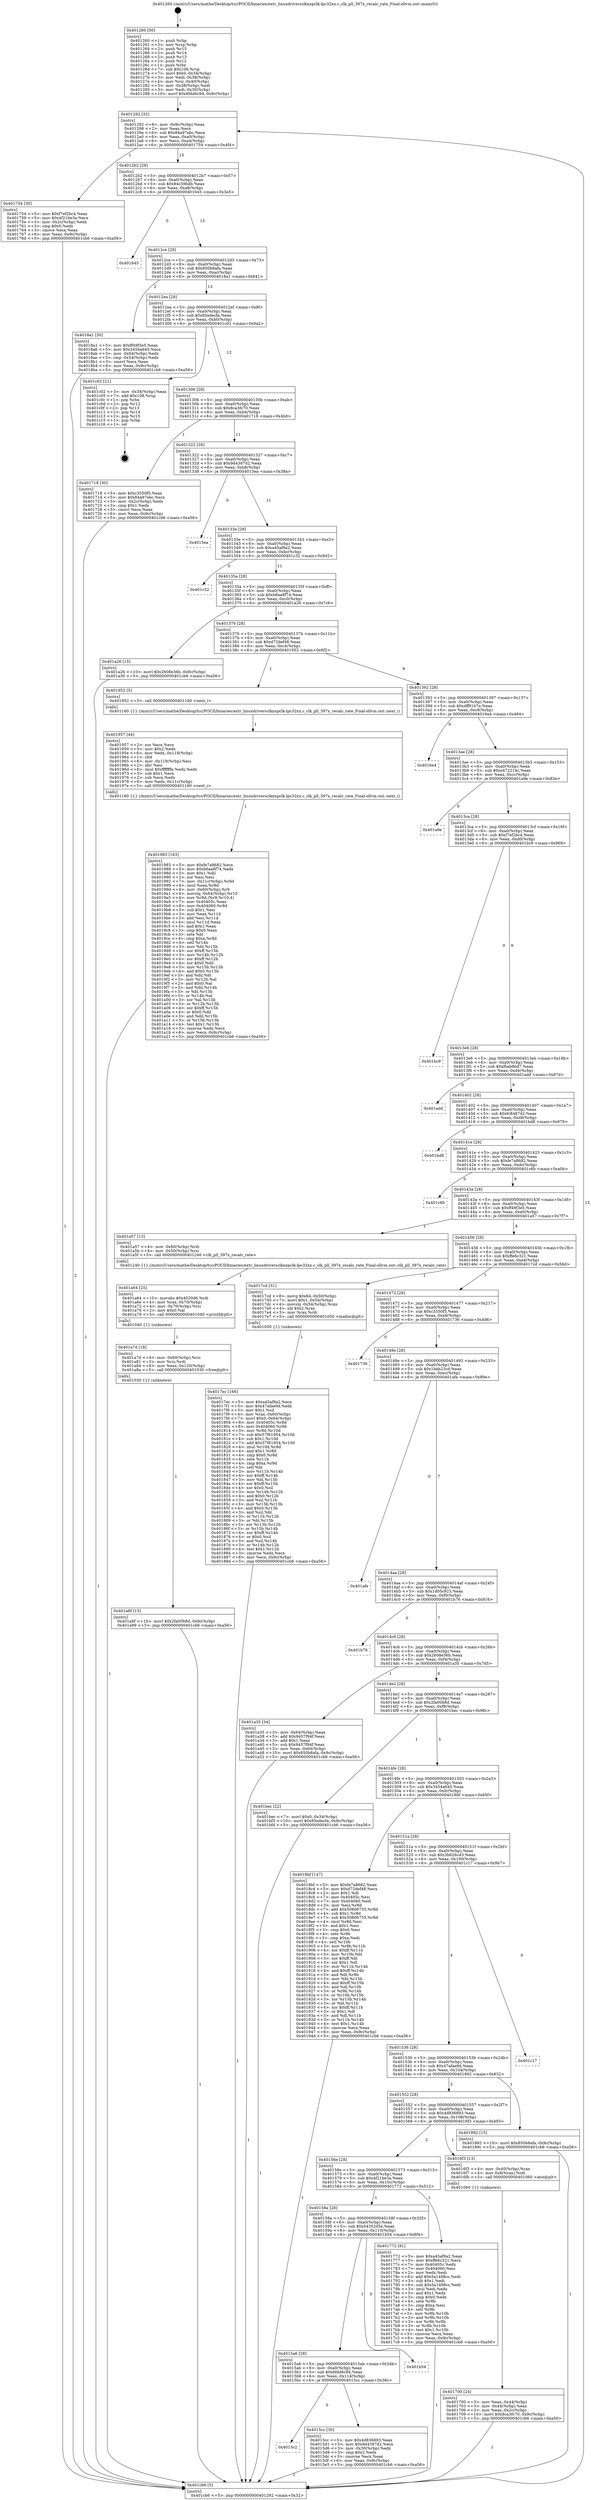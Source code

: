 digraph "0x401260" {
  label = "0x401260 (/mnt/c/Users/mathe/Desktop/tcc/POCII/binaries/extr_linuxdriversclknxpclk-lpc32xx.c_clk_pll_397x_recalc_rate_Final-ollvm.out::main(0))"
  labelloc = "t"
  node[shape=record]

  Entry [label="",width=0.3,height=0.3,shape=circle,fillcolor=black,style=filled]
  "0x401292" [label="{
     0x401292 [32]\l
     | [instrs]\l
     &nbsp;&nbsp;0x401292 \<+6\>: mov -0x9c(%rbp),%eax\l
     &nbsp;&nbsp;0x401298 \<+2\>: mov %eax,%ecx\l
     &nbsp;&nbsp;0x40129a \<+6\>: sub $0x84a97ebc,%ecx\l
     &nbsp;&nbsp;0x4012a0 \<+6\>: mov %eax,-0xa0(%rbp)\l
     &nbsp;&nbsp;0x4012a6 \<+6\>: mov %ecx,-0xa4(%rbp)\l
     &nbsp;&nbsp;0x4012ac \<+6\>: je 0000000000401754 \<main+0x4f4\>\l
  }"]
  "0x401754" [label="{
     0x401754 [30]\l
     | [instrs]\l
     &nbsp;&nbsp;0x401754 \<+5\>: mov $0xf7ef2bc4,%eax\l
     &nbsp;&nbsp;0x401759 \<+5\>: mov $0x4f21be3a,%ecx\l
     &nbsp;&nbsp;0x40175e \<+3\>: mov -0x2c(%rbp),%edx\l
     &nbsp;&nbsp;0x401761 \<+3\>: cmp $0x0,%edx\l
     &nbsp;&nbsp;0x401764 \<+3\>: cmove %ecx,%eax\l
     &nbsp;&nbsp;0x401767 \<+6\>: mov %eax,-0x9c(%rbp)\l
     &nbsp;&nbsp;0x40176d \<+5\>: jmp 0000000000401cb6 \<main+0xa56\>\l
  }"]
  "0x4012b2" [label="{
     0x4012b2 [28]\l
     | [instrs]\l
     &nbsp;&nbsp;0x4012b2 \<+5\>: jmp 00000000004012b7 \<main+0x57\>\l
     &nbsp;&nbsp;0x4012b7 \<+6\>: mov -0xa0(%rbp),%eax\l
     &nbsp;&nbsp;0x4012bd \<+5\>: sub $0x84c59bdb,%eax\l
     &nbsp;&nbsp;0x4012c2 \<+6\>: mov %eax,-0xa8(%rbp)\l
     &nbsp;&nbsp;0x4012c8 \<+6\>: je 0000000000401645 \<main+0x3e5\>\l
  }"]
  Exit [label="",width=0.3,height=0.3,shape=circle,fillcolor=black,style=filled,peripheries=2]
  "0x401645" [label="{
     0x401645\l
  }", style=dashed]
  "0x4012ce" [label="{
     0x4012ce [28]\l
     | [instrs]\l
     &nbsp;&nbsp;0x4012ce \<+5\>: jmp 00000000004012d3 \<main+0x73\>\l
     &nbsp;&nbsp;0x4012d3 \<+6\>: mov -0xa0(%rbp),%eax\l
     &nbsp;&nbsp;0x4012d9 \<+5\>: sub $0x850b8afa,%eax\l
     &nbsp;&nbsp;0x4012de \<+6\>: mov %eax,-0xac(%rbp)\l
     &nbsp;&nbsp;0x4012e4 \<+6\>: je 00000000004018a1 \<main+0x641\>\l
  }"]
  "0x401a8f" [label="{
     0x401a8f [15]\l
     | [instrs]\l
     &nbsp;&nbsp;0x401a8f \<+10\>: movl $0x2fa00b8d,-0x9c(%rbp)\l
     &nbsp;&nbsp;0x401a99 \<+5\>: jmp 0000000000401cb6 \<main+0xa56\>\l
  }"]
  "0x4018a1" [label="{
     0x4018a1 [30]\l
     | [instrs]\l
     &nbsp;&nbsp;0x4018a1 \<+5\>: mov $0xff49f3e5,%eax\l
     &nbsp;&nbsp;0x4018a6 \<+5\>: mov $0x3454a645,%ecx\l
     &nbsp;&nbsp;0x4018ab \<+3\>: mov -0x64(%rbp),%edx\l
     &nbsp;&nbsp;0x4018ae \<+3\>: cmp -0x54(%rbp),%edx\l
     &nbsp;&nbsp;0x4018b1 \<+3\>: cmovl %ecx,%eax\l
     &nbsp;&nbsp;0x4018b4 \<+6\>: mov %eax,-0x9c(%rbp)\l
     &nbsp;&nbsp;0x4018ba \<+5\>: jmp 0000000000401cb6 \<main+0xa56\>\l
  }"]
  "0x4012ea" [label="{
     0x4012ea [28]\l
     | [instrs]\l
     &nbsp;&nbsp;0x4012ea \<+5\>: jmp 00000000004012ef \<main+0x8f\>\l
     &nbsp;&nbsp;0x4012ef \<+6\>: mov -0xa0(%rbp),%eax\l
     &nbsp;&nbsp;0x4012f5 \<+5\>: sub $0x85edecfa,%eax\l
     &nbsp;&nbsp;0x4012fa \<+6\>: mov %eax,-0xb0(%rbp)\l
     &nbsp;&nbsp;0x401300 \<+6\>: je 0000000000401c02 \<main+0x9a2\>\l
  }"]
  "0x401a7d" [label="{
     0x401a7d [18]\l
     | [instrs]\l
     &nbsp;&nbsp;0x401a7d \<+4\>: mov -0x60(%rbp),%rsi\l
     &nbsp;&nbsp;0x401a81 \<+3\>: mov %rsi,%rdi\l
     &nbsp;&nbsp;0x401a84 \<+6\>: mov %eax,-0x120(%rbp)\l
     &nbsp;&nbsp;0x401a8a \<+5\>: call 0000000000401030 \<free@plt\>\l
     | [calls]\l
     &nbsp;&nbsp;0x401030 \{1\} (unknown)\l
  }"]
  "0x401c02" [label="{
     0x401c02 [21]\l
     | [instrs]\l
     &nbsp;&nbsp;0x401c02 \<+3\>: mov -0x34(%rbp),%eax\l
     &nbsp;&nbsp;0x401c05 \<+7\>: add $0x108,%rsp\l
     &nbsp;&nbsp;0x401c0c \<+1\>: pop %rbx\l
     &nbsp;&nbsp;0x401c0d \<+2\>: pop %r12\l
     &nbsp;&nbsp;0x401c0f \<+2\>: pop %r13\l
     &nbsp;&nbsp;0x401c11 \<+2\>: pop %r14\l
     &nbsp;&nbsp;0x401c13 \<+2\>: pop %r15\l
     &nbsp;&nbsp;0x401c15 \<+1\>: pop %rbp\l
     &nbsp;&nbsp;0x401c16 \<+1\>: ret\l
  }"]
  "0x401306" [label="{
     0x401306 [28]\l
     | [instrs]\l
     &nbsp;&nbsp;0x401306 \<+5\>: jmp 000000000040130b \<main+0xab\>\l
     &nbsp;&nbsp;0x40130b \<+6\>: mov -0xa0(%rbp),%eax\l
     &nbsp;&nbsp;0x401311 \<+5\>: sub $0x8ca3fc70,%eax\l
     &nbsp;&nbsp;0x401316 \<+6\>: mov %eax,-0xb4(%rbp)\l
     &nbsp;&nbsp;0x40131c \<+6\>: je 0000000000401718 \<main+0x4b8\>\l
  }"]
  "0x401a64" [label="{
     0x401a64 [25]\l
     | [instrs]\l
     &nbsp;&nbsp;0x401a64 \<+10\>: movabs $0x4020d6,%rdi\l
     &nbsp;&nbsp;0x401a6e \<+4\>: mov %rax,-0x70(%rbp)\l
     &nbsp;&nbsp;0x401a72 \<+4\>: mov -0x70(%rbp),%rsi\l
     &nbsp;&nbsp;0x401a76 \<+2\>: mov $0x0,%al\l
     &nbsp;&nbsp;0x401a78 \<+5\>: call 0000000000401040 \<printf@plt\>\l
     | [calls]\l
     &nbsp;&nbsp;0x401040 \{1\} (unknown)\l
  }"]
  "0x401718" [label="{
     0x401718 [30]\l
     | [instrs]\l
     &nbsp;&nbsp;0x401718 \<+5\>: mov $0xc3550f5,%eax\l
     &nbsp;&nbsp;0x40171d \<+5\>: mov $0x84a97ebc,%ecx\l
     &nbsp;&nbsp;0x401722 \<+3\>: mov -0x2c(%rbp),%edx\l
     &nbsp;&nbsp;0x401725 \<+3\>: cmp $0x1,%edx\l
     &nbsp;&nbsp;0x401728 \<+3\>: cmovl %ecx,%eax\l
     &nbsp;&nbsp;0x40172b \<+6\>: mov %eax,-0x9c(%rbp)\l
     &nbsp;&nbsp;0x401731 \<+5\>: jmp 0000000000401cb6 \<main+0xa56\>\l
  }"]
  "0x401322" [label="{
     0x401322 [28]\l
     | [instrs]\l
     &nbsp;&nbsp;0x401322 \<+5\>: jmp 0000000000401327 \<main+0xc7\>\l
     &nbsp;&nbsp;0x401327 \<+6\>: mov -0xa0(%rbp),%eax\l
     &nbsp;&nbsp;0x40132d \<+5\>: sub $0x9d4397d2,%eax\l
     &nbsp;&nbsp;0x401332 \<+6\>: mov %eax,-0xb8(%rbp)\l
     &nbsp;&nbsp;0x401338 \<+6\>: je 00000000004015ea \<main+0x38a\>\l
  }"]
  "0x401983" [label="{
     0x401983 [163]\l
     | [instrs]\l
     &nbsp;&nbsp;0x401983 \<+5\>: mov $0xfe7a8682,%ecx\l
     &nbsp;&nbsp;0x401988 \<+5\>: mov $0xb6aa8f74,%edx\l
     &nbsp;&nbsp;0x40198d \<+3\>: mov $0x1,%dil\l
     &nbsp;&nbsp;0x401990 \<+2\>: xor %esi,%esi\l
     &nbsp;&nbsp;0x401992 \<+7\>: mov -0x11c(%rbp),%r8d\l
     &nbsp;&nbsp;0x401999 \<+4\>: imul %eax,%r8d\l
     &nbsp;&nbsp;0x40199d \<+4\>: mov -0x60(%rbp),%r9\l
     &nbsp;&nbsp;0x4019a1 \<+4\>: movslq -0x64(%rbp),%r10\l
     &nbsp;&nbsp;0x4019a5 \<+4\>: mov %r8d,(%r9,%r10,4)\l
     &nbsp;&nbsp;0x4019a9 \<+7\>: mov 0x40405c,%eax\l
     &nbsp;&nbsp;0x4019b0 \<+8\>: mov 0x404060,%r8d\l
     &nbsp;&nbsp;0x4019b8 \<+3\>: sub $0x1,%esi\l
     &nbsp;&nbsp;0x4019bb \<+3\>: mov %eax,%r11d\l
     &nbsp;&nbsp;0x4019be \<+3\>: add %esi,%r11d\l
     &nbsp;&nbsp;0x4019c1 \<+4\>: imul %r11d,%eax\l
     &nbsp;&nbsp;0x4019c5 \<+3\>: and $0x1,%eax\l
     &nbsp;&nbsp;0x4019c8 \<+3\>: cmp $0x0,%eax\l
     &nbsp;&nbsp;0x4019cb \<+3\>: sete %bl\l
     &nbsp;&nbsp;0x4019ce \<+4\>: cmp $0xa,%r8d\l
     &nbsp;&nbsp;0x4019d2 \<+4\>: setl %r14b\l
     &nbsp;&nbsp;0x4019d6 \<+3\>: mov %bl,%r15b\l
     &nbsp;&nbsp;0x4019d9 \<+4\>: xor $0xff,%r15b\l
     &nbsp;&nbsp;0x4019dd \<+3\>: mov %r14b,%r12b\l
     &nbsp;&nbsp;0x4019e0 \<+4\>: xor $0xff,%r12b\l
     &nbsp;&nbsp;0x4019e4 \<+4\>: xor $0x0,%dil\l
     &nbsp;&nbsp;0x4019e8 \<+3\>: mov %r15b,%r13b\l
     &nbsp;&nbsp;0x4019eb \<+4\>: and $0x0,%r13b\l
     &nbsp;&nbsp;0x4019ef \<+3\>: and %dil,%bl\l
     &nbsp;&nbsp;0x4019f2 \<+3\>: mov %r12b,%al\l
     &nbsp;&nbsp;0x4019f5 \<+2\>: and $0x0,%al\l
     &nbsp;&nbsp;0x4019f7 \<+3\>: and %dil,%r14b\l
     &nbsp;&nbsp;0x4019fa \<+3\>: or %bl,%r13b\l
     &nbsp;&nbsp;0x4019fd \<+3\>: or %r14b,%al\l
     &nbsp;&nbsp;0x401a00 \<+3\>: xor %al,%r13b\l
     &nbsp;&nbsp;0x401a03 \<+3\>: or %r12b,%r15b\l
     &nbsp;&nbsp;0x401a06 \<+4\>: xor $0xff,%r15b\l
     &nbsp;&nbsp;0x401a0a \<+4\>: or $0x0,%dil\l
     &nbsp;&nbsp;0x401a0e \<+3\>: and %dil,%r15b\l
     &nbsp;&nbsp;0x401a11 \<+3\>: or %r15b,%r13b\l
     &nbsp;&nbsp;0x401a14 \<+4\>: test $0x1,%r13b\l
     &nbsp;&nbsp;0x401a18 \<+3\>: cmovne %edx,%ecx\l
     &nbsp;&nbsp;0x401a1b \<+6\>: mov %ecx,-0x9c(%rbp)\l
     &nbsp;&nbsp;0x401a21 \<+5\>: jmp 0000000000401cb6 \<main+0xa56\>\l
  }"]
  "0x4015ea" [label="{
     0x4015ea\l
  }", style=dashed]
  "0x40133e" [label="{
     0x40133e [28]\l
     | [instrs]\l
     &nbsp;&nbsp;0x40133e \<+5\>: jmp 0000000000401343 \<main+0xe3\>\l
     &nbsp;&nbsp;0x401343 \<+6\>: mov -0xa0(%rbp),%eax\l
     &nbsp;&nbsp;0x401349 \<+5\>: sub $0xa45af9a2,%eax\l
     &nbsp;&nbsp;0x40134e \<+6\>: mov %eax,-0xbc(%rbp)\l
     &nbsp;&nbsp;0x401354 \<+6\>: je 0000000000401c32 \<main+0x9d2\>\l
  }"]
  "0x401957" [label="{
     0x401957 [44]\l
     | [instrs]\l
     &nbsp;&nbsp;0x401957 \<+2\>: xor %ecx,%ecx\l
     &nbsp;&nbsp;0x401959 \<+5\>: mov $0x2,%edx\l
     &nbsp;&nbsp;0x40195e \<+6\>: mov %edx,-0x118(%rbp)\l
     &nbsp;&nbsp;0x401964 \<+1\>: cltd\l
     &nbsp;&nbsp;0x401965 \<+6\>: mov -0x118(%rbp),%esi\l
     &nbsp;&nbsp;0x40196b \<+2\>: idiv %esi\l
     &nbsp;&nbsp;0x40196d \<+6\>: imul $0xfffffffe,%edx,%edx\l
     &nbsp;&nbsp;0x401973 \<+3\>: sub $0x1,%ecx\l
     &nbsp;&nbsp;0x401976 \<+2\>: sub %ecx,%edx\l
     &nbsp;&nbsp;0x401978 \<+6\>: mov %edx,-0x11c(%rbp)\l
     &nbsp;&nbsp;0x40197e \<+5\>: call 0000000000401160 \<next_i\>\l
     | [calls]\l
     &nbsp;&nbsp;0x401160 \{1\} (/mnt/c/Users/mathe/Desktop/tcc/POCII/binaries/extr_linuxdriversclknxpclk-lpc32xx.c_clk_pll_397x_recalc_rate_Final-ollvm.out::next_i)\l
  }"]
  "0x401c32" [label="{
     0x401c32\l
  }", style=dashed]
  "0x40135a" [label="{
     0x40135a [28]\l
     | [instrs]\l
     &nbsp;&nbsp;0x40135a \<+5\>: jmp 000000000040135f \<main+0xff\>\l
     &nbsp;&nbsp;0x40135f \<+6\>: mov -0xa0(%rbp),%eax\l
     &nbsp;&nbsp;0x401365 \<+5\>: sub $0xb6aa8f74,%eax\l
     &nbsp;&nbsp;0x40136a \<+6\>: mov %eax,-0xc0(%rbp)\l
     &nbsp;&nbsp;0x401370 \<+6\>: je 0000000000401a26 \<main+0x7c6\>\l
  }"]
  "0x4017ec" [label="{
     0x4017ec [166]\l
     | [instrs]\l
     &nbsp;&nbsp;0x4017ec \<+5\>: mov $0xa45af9a2,%ecx\l
     &nbsp;&nbsp;0x4017f1 \<+5\>: mov $0x47afae9d,%edx\l
     &nbsp;&nbsp;0x4017f6 \<+3\>: mov $0x1,%sil\l
     &nbsp;&nbsp;0x4017f9 \<+4\>: mov %rax,-0x60(%rbp)\l
     &nbsp;&nbsp;0x4017fd \<+7\>: movl $0x0,-0x64(%rbp)\l
     &nbsp;&nbsp;0x401804 \<+8\>: mov 0x40405c,%r8d\l
     &nbsp;&nbsp;0x40180c \<+8\>: mov 0x404060,%r9d\l
     &nbsp;&nbsp;0x401814 \<+3\>: mov %r8d,%r10d\l
     &nbsp;&nbsp;0x401817 \<+7\>: sub $0x57f61954,%r10d\l
     &nbsp;&nbsp;0x40181e \<+4\>: sub $0x1,%r10d\l
     &nbsp;&nbsp;0x401822 \<+7\>: add $0x57f61954,%r10d\l
     &nbsp;&nbsp;0x401829 \<+4\>: imul %r10d,%r8d\l
     &nbsp;&nbsp;0x40182d \<+4\>: and $0x1,%r8d\l
     &nbsp;&nbsp;0x401831 \<+4\>: cmp $0x0,%r8d\l
     &nbsp;&nbsp;0x401835 \<+4\>: sete %r11b\l
     &nbsp;&nbsp;0x401839 \<+4\>: cmp $0xa,%r9d\l
     &nbsp;&nbsp;0x40183d \<+3\>: setl %bl\l
     &nbsp;&nbsp;0x401840 \<+3\>: mov %r11b,%r14b\l
     &nbsp;&nbsp;0x401843 \<+4\>: xor $0xff,%r14b\l
     &nbsp;&nbsp;0x401847 \<+3\>: mov %bl,%r15b\l
     &nbsp;&nbsp;0x40184a \<+4\>: xor $0xff,%r15b\l
     &nbsp;&nbsp;0x40184e \<+4\>: xor $0x0,%sil\l
     &nbsp;&nbsp;0x401852 \<+3\>: mov %r14b,%r12b\l
     &nbsp;&nbsp;0x401855 \<+4\>: and $0x0,%r12b\l
     &nbsp;&nbsp;0x401859 \<+3\>: and %sil,%r11b\l
     &nbsp;&nbsp;0x40185c \<+3\>: mov %r15b,%r13b\l
     &nbsp;&nbsp;0x40185f \<+4\>: and $0x0,%r13b\l
     &nbsp;&nbsp;0x401863 \<+3\>: and %sil,%bl\l
     &nbsp;&nbsp;0x401866 \<+3\>: or %r11b,%r12b\l
     &nbsp;&nbsp;0x401869 \<+3\>: or %bl,%r13b\l
     &nbsp;&nbsp;0x40186c \<+3\>: xor %r13b,%r12b\l
     &nbsp;&nbsp;0x40186f \<+3\>: or %r15b,%r14b\l
     &nbsp;&nbsp;0x401872 \<+4\>: xor $0xff,%r14b\l
     &nbsp;&nbsp;0x401876 \<+4\>: or $0x0,%sil\l
     &nbsp;&nbsp;0x40187a \<+3\>: and %sil,%r14b\l
     &nbsp;&nbsp;0x40187d \<+3\>: or %r14b,%r12b\l
     &nbsp;&nbsp;0x401880 \<+4\>: test $0x1,%r12b\l
     &nbsp;&nbsp;0x401884 \<+3\>: cmovne %edx,%ecx\l
     &nbsp;&nbsp;0x401887 \<+6\>: mov %ecx,-0x9c(%rbp)\l
     &nbsp;&nbsp;0x40188d \<+5\>: jmp 0000000000401cb6 \<main+0xa56\>\l
  }"]
  "0x401a26" [label="{
     0x401a26 [15]\l
     | [instrs]\l
     &nbsp;&nbsp;0x401a26 \<+10\>: movl $0x2608e36b,-0x9c(%rbp)\l
     &nbsp;&nbsp;0x401a30 \<+5\>: jmp 0000000000401cb6 \<main+0xa56\>\l
  }"]
  "0x401376" [label="{
     0x401376 [28]\l
     | [instrs]\l
     &nbsp;&nbsp;0x401376 \<+5\>: jmp 000000000040137b \<main+0x11b\>\l
     &nbsp;&nbsp;0x40137b \<+6\>: mov -0xa0(%rbp),%eax\l
     &nbsp;&nbsp;0x401381 \<+5\>: sub $0xd72def48,%eax\l
     &nbsp;&nbsp;0x401386 \<+6\>: mov %eax,-0xc4(%rbp)\l
     &nbsp;&nbsp;0x40138c \<+6\>: je 0000000000401952 \<main+0x6f2\>\l
  }"]
  "0x401700" [label="{
     0x401700 [24]\l
     | [instrs]\l
     &nbsp;&nbsp;0x401700 \<+3\>: mov %eax,-0x44(%rbp)\l
     &nbsp;&nbsp;0x401703 \<+3\>: mov -0x44(%rbp),%eax\l
     &nbsp;&nbsp;0x401706 \<+3\>: mov %eax,-0x2c(%rbp)\l
     &nbsp;&nbsp;0x401709 \<+10\>: movl $0x8ca3fc70,-0x9c(%rbp)\l
     &nbsp;&nbsp;0x401713 \<+5\>: jmp 0000000000401cb6 \<main+0xa56\>\l
  }"]
  "0x401952" [label="{
     0x401952 [5]\l
     | [instrs]\l
     &nbsp;&nbsp;0x401952 \<+5\>: call 0000000000401160 \<next_i\>\l
     | [calls]\l
     &nbsp;&nbsp;0x401160 \{1\} (/mnt/c/Users/mathe/Desktop/tcc/POCII/binaries/extr_linuxdriversclknxpclk-lpc32xx.c_clk_pll_397x_recalc_rate_Final-ollvm.out::next_i)\l
  }"]
  "0x401392" [label="{
     0x401392 [28]\l
     | [instrs]\l
     &nbsp;&nbsp;0x401392 \<+5\>: jmp 0000000000401397 \<main+0x137\>\l
     &nbsp;&nbsp;0x401397 \<+6\>: mov -0xa0(%rbp),%eax\l
     &nbsp;&nbsp;0x40139d \<+5\>: sub $0xdff91b7e,%eax\l
     &nbsp;&nbsp;0x4013a2 \<+6\>: mov %eax,-0xc8(%rbp)\l
     &nbsp;&nbsp;0x4013a8 \<+6\>: je 00000000004016e4 \<main+0x484\>\l
  }"]
  "0x401260" [label="{
     0x401260 [50]\l
     | [instrs]\l
     &nbsp;&nbsp;0x401260 \<+1\>: push %rbp\l
     &nbsp;&nbsp;0x401261 \<+3\>: mov %rsp,%rbp\l
     &nbsp;&nbsp;0x401264 \<+2\>: push %r15\l
     &nbsp;&nbsp;0x401266 \<+2\>: push %r14\l
     &nbsp;&nbsp;0x401268 \<+2\>: push %r13\l
     &nbsp;&nbsp;0x40126a \<+2\>: push %r12\l
     &nbsp;&nbsp;0x40126c \<+1\>: push %rbx\l
     &nbsp;&nbsp;0x40126d \<+7\>: sub $0x108,%rsp\l
     &nbsp;&nbsp;0x401274 \<+7\>: movl $0x0,-0x34(%rbp)\l
     &nbsp;&nbsp;0x40127b \<+3\>: mov %edi,-0x38(%rbp)\l
     &nbsp;&nbsp;0x40127e \<+4\>: mov %rsi,-0x40(%rbp)\l
     &nbsp;&nbsp;0x401282 \<+3\>: mov -0x38(%rbp),%edi\l
     &nbsp;&nbsp;0x401285 \<+3\>: mov %edi,-0x30(%rbp)\l
     &nbsp;&nbsp;0x401288 \<+10\>: movl $0x6fdd6c94,-0x9c(%rbp)\l
  }"]
  "0x4016e4" [label="{
     0x4016e4\l
  }", style=dashed]
  "0x4013ae" [label="{
     0x4013ae [28]\l
     | [instrs]\l
     &nbsp;&nbsp;0x4013ae \<+5\>: jmp 00000000004013b3 \<main+0x153\>\l
     &nbsp;&nbsp;0x4013b3 \<+6\>: mov -0xa0(%rbp),%eax\l
     &nbsp;&nbsp;0x4013b9 \<+5\>: sub $0xe472214c,%eax\l
     &nbsp;&nbsp;0x4013be \<+6\>: mov %eax,-0xcc(%rbp)\l
     &nbsp;&nbsp;0x4013c4 \<+6\>: je 0000000000401a9e \<main+0x83e\>\l
  }"]
  "0x401cb6" [label="{
     0x401cb6 [5]\l
     | [instrs]\l
     &nbsp;&nbsp;0x401cb6 \<+5\>: jmp 0000000000401292 \<main+0x32\>\l
  }"]
  "0x401a9e" [label="{
     0x401a9e\l
  }", style=dashed]
  "0x4013ca" [label="{
     0x4013ca [28]\l
     | [instrs]\l
     &nbsp;&nbsp;0x4013ca \<+5\>: jmp 00000000004013cf \<main+0x16f\>\l
     &nbsp;&nbsp;0x4013cf \<+6\>: mov -0xa0(%rbp),%eax\l
     &nbsp;&nbsp;0x4013d5 \<+5\>: sub $0xf7ef2bc4,%eax\l
     &nbsp;&nbsp;0x4013da \<+6\>: mov %eax,-0xd0(%rbp)\l
     &nbsp;&nbsp;0x4013e0 \<+6\>: je 0000000000401bc9 \<main+0x969\>\l
  }"]
  "0x4015c2" [label="{
     0x4015c2\l
  }", style=dashed]
  "0x401bc9" [label="{
     0x401bc9\l
  }", style=dashed]
  "0x4013e6" [label="{
     0x4013e6 [28]\l
     | [instrs]\l
     &nbsp;&nbsp;0x4013e6 \<+5\>: jmp 00000000004013eb \<main+0x18b\>\l
     &nbsp;&nbsp;0x4013eb \<+6\>: mov -0xa0(%rbp),%eax\l
     &nbsp;&nbsp;0x4013f1 \<+5\>: sub $0xfbab8bd7,%eax\l
     &nbsp;&nbsp;0x4013f6 \<+6\>: mov %eax,-0xd4(%rbp)\l
     &nbsp;&nbsp;0x4013fc \<+6\>: je 0000000000401add \<main+0x87d\>\l
  }"]
  "0x4015cc" [label="{
     0x4015cc [30]\l
     | [instrs]\l
     &nbsp;&nbsp;0x4015cc \<+5\>: mov $0x4d836893,%eax\l
     &nbsp;&nbsp;0x4015d1 \<+5\>: mov $0x9d4397d2,%ecx\l
     &nbsp;&nbsp;0x4015d6 \<+3\>: mov -0x30(%rbp),%edx\l
     &nbsp;&nbsp;0x4015d9 \<+3\>: cmp $0x2,%edx\l
     &nbsp;&nbsp;0x4015dc \<+3\>: cmovne %ecx,%eax\l
     &nbsp;&nbsp;0x4015df \<+6\>: mov %eax,-0x9c(%rbp)\l
     &nbsp;&nbsp;0x4015e5 \<+5\>: jmp 0000000000401cb6 \<main+0xa56\>\l
  }"]
  "0x401add" [label="{
     0x401add\l
  }", style=dashed]
  "0x401402" [label="{
     0x401402 [28]\l
     | [instrs]\l
     &nbsp;&nbsp;0x401402 \<+5\>: jmp 0000000000401407 \<main+0x1a7\>\l
     &nbsp;&nbsp;0x401407 \<+6\>: mov -0xa0(%rbp),%eax\l
     &nbsp;&nbsp;0x40140d \<+5\>: sub $0xfc848742,%eax\l
     &nbsp;&nbsp;0x401412 \<+6\>: mov %eax,-0xd8(%rbp)\l
     &nbsp;&nbsp;0x401418 \<+6\>: je 0000000000401bd8 \<main+0x978\>\l
  }"]
  "0x4015a6" [label="{
     0x4015a6 [28]\l
     | [instrs]\l
     &nbsp;&nbsp;0x4015a6 \<+5\>: jmp 00000000004015ab \<main+0x34b\>\l
     &nbsp;&nbsp;0x4015ab \<+6\>: mov -0xa0(%rbp),%eax\l
     &nbsp;&nbsp;0x4015b1 \<+5\>: sub $0x6fdd6c94,%eax\l
     &nbsp;&nbsp;0x4015b6 \<+6\>: mov %eax,-0x114(%rbp)\l
     &nbsp;&nbsp;0x4015bc \<+6\>: je 00000000004015cc \<main+0x36c\>\l
  }"]
  "0x401bd8" [label="{
     0x401bd8\l
  }", style=dashed]
  "0x40141e" [label="{
     0x40141e [28]\l
     | [instrs]\l
     &nbsp;&nbsp;0x40141e \<+5\>: jmp 0000000000401423 \<main+0x1c3\>\l
     &nbsp;&nbsp;0x401423 \<+6\>: mov -0xa0(%rbp),%eax\l
     &nbsp;&nbsp;0x401429 \<+5\>: sub $0xfe7a8682,%eax\l
     &nbsp;&nbsp;0x40142e \<+6\>: mov %eax,-0xdc(%rbp)\l
     &nbsp;&nbsp;0x401434 \<+6\>: je 0000000000401c6b \<main+0xa0b\>\l
  }"]
  "0x401b54" [label="{
     0x401b54\l
  }", style=dashed]
  "0x401c6b" [label="{
     0x401c6b\l
  }", style=dashed]
  "0x40143a" [label="{
     0x40143a [28]\l
     | [instrs]\l
     &nbsp;&nbsp;0x40143a \<+5\>: jmp 000000000040143f \<main+0x1df\>\l
     &nbsp;&nbsp;0x40143f \<+6\>: mov -0xa0(%rbp),%eax\l
     &nbsp;&nbsp;0x401445 \<+5\>: sub $0xff49f3e5,%eax\l
     &nbsp;&nbsp;0x40144a \<+6\>: mov %eax,-0xe0(%rbp)\l
     &nbsp;&nbsp;0x401450 \<+6\>: je 0000000000401a57 \<main+0x7f7\>\l
  }"]
  "0x40158a" [label="{
     0x40158a [28]\l
     | [instrs]\l
     &nbsp;&nbsp;0x40158a \<+5\>: jmp 000000000040158f \<main+0x32f\>\l
     &nbsp;&nbsp;0x40158f \<+6\>: mov -0xa0(%rbp),%eax\l
     &nbsp;&nbsp;0x401595 \<+5\>: sub $0x54352d5e,%eax\l
     &nbsp;&nbsp;0x40159a \<+6\>: mov %eax,-0x110(%rbp)\l
     &nbsp;&nbsp;0x4015a0 \<+6\>: je 0000000000401b54 \<main+0x8f4\>\l
  }"]
  "0x401a57" [label="{
     0x401a57 [13]\l
     | [instrs]\l
     &nbsp;&nbsp;0x401a57 \<+4\>: mov -0x60(%rbp),%rdi\l
     &nbsp;&nbsp;0x401a5b \<+4\>: mov -0x50(%rbp),%rsi\l
     &nbsp;&nbsp;0x401a5f \<+5\>: call 0000000000401240 \<clk_pll_397x_recalc_rate\>\l
     | [calls]\l
     &nbsp;&nbsp;0x401240 \{1\} (/mnt/c/Users/mathe/Desktop/tcc/POCII/binaries/extr_linuxdriversclknxpclk-lpc32xx.c_clk_pll_397x_recalc_rate_Final-ollvm.out::clk_pll_397x_recalc_rate)\l
  }"]
  "0x401456" [label="{
     0x401456 [28]\l
     | [instrs]\l
     &nbsp;&nbsp;0x401456 \<+5\>: jmp 000000000040145b \<main+0x1fb\>\l
     &nbsp;&nbsp;0x40145b \<+6\>: mov -0xa0(%rbp),%eax\l
     &nbsp;&nbsp;0x401461 \<+5\>: sub $0xffe6c321,%eax\l
     &nbsp;&nbsp;0x401466 \<+6\>: mov %eax,-0xe4(%rbp)\l
     &nbsp;&nbsp;0x40146c \<+6\>: je 00000000004017cd \<main+0x56d\>\l
  }"]
  "0x401772" [label="{
     0x401772 [91]\l
     | [instrs]\l
     &nbsp;&nbsp;0x401772 \<+5\>: mov $0xa45af9a2,%eax\l
     &nbsp;&nbsp;0x401777 \<+5\>: mov $0xffe6c321,%ecx\l
     &nbsp;&nbsp;0x40177c \<+7\>: mov 0x40405c,%edx\l
     &nbsp;&nbsp;0x401783 \<+7\>: mov 0x404060,%esi\l
     &nbsp;&nbsp;0x40178a \<+2\>: mov %edx,%edi\l
     &nbsp;&nbsp;0x40178c \<+6\>: add $0x5a1498cc,%edi\l
     &nbsp;&nbsp;0x401792 \<+3\>: sub $0x1,%edi\l
     &nbsp;&nbsp;0x401795 \<+6\>: sub $0x5a1498cc,%edi\l
     &nbsp;&nbsp;0x40179b \<+3\>: imul %edi,%edx\l
     &nbsp;&nbsp;0x40179e \<+3\>: and $0x1,%edx\l
     &nbsp;&nbsp;0x4017a1 \<+3\>: cmp $0x0,%edx\l
     &nbsp;&nbsp;0x4017a4 \<+4\>: sete %r8b\l
     &nbsp;&nbsp;0x4017a8 \<+3\>: cmp $0xa,%esi\l
     &nbsp;&nbsp;0x4017ab \<+4\>: setl %r9b\l
     &nbsp;&nbsp;0x4017af \<+3\>: mov %r8b,%r10b\l
     &nbsp;&nbsp;0x4017b2 \<+3\>: and %r9b,%r10b\l
     &nbsp;&nbsp;0x4017b5 \<+3\>: xor %r9b,%r8b\l
     &nbsp;&nbsp;0x4017b8 \<+3\>: or %r8b,%r10b\l
     &nbsp;&nbsp;0x4017bb \<+4\>: test $0x1,%r10b\l
     &nbsp;&nbsp;0x4017bf \<+3\>: cmovne %ecx,%eax\l
     &nbsp;&nbsp;0x4017c2 \<+6\>: mov %eax,-0x9c(%rbp)\l
     &nbsp;&nbsp;0x4017c8 \<+5\>: jmp 0000000000401cb6 \<main+0xa56\>\l
  }"]
  "0x4017cd" [label="{
     0x4017cd [31]\l
     | [instrs]\l
     &nbsp;&nbsp;0x4017cd \<+8\>: movq $0x64,-0x50(%rbp)\l
     &nbsp;&nbsp;0x4017d5 \<+7\>: movl $0x1,-0x54(%rbp)\l
     &nbsp;&nbsp;0x4017dc \<+4\>: movslq -0x54(%rbp),%rax\l
     &nbsp;&nbsp;0x4017e0 \<+4\>: shl $0x2,%rax\l
     &nbsp;&nbsp;0x4017e4 \<+3\>: mov %rax,%rdi\l
     &nbsp;&nbsp;0x4017e7 \<+5\>: call 0000000000401050 \<malloc@plt\>\l
     | [calls]\l
     &nbsp;&nbsp;0x401050 \{1\} (unknown)\l
  }"]
  "0x401472" [label="{
     0x401472 [28]\l
     | [instrs]\l
     &nbsp;&nbsp;0x401472 \<+5\>: jmp 0000000000401477 \<main+0x217\>\l
     &nbsp;&nbsp;0x401477 \<+6\>: mov -0xa0(%rbp),%eax\l
     &nbsp;&nbsp;0x40147d \<+5\>: sub $0xc3550f5,%eax\l
     &nbsp;&nbsp;0x401482 \<+6\>: mov %eax,-0xe8(%rbp)\l
     &nbsp;&nbsp;0x401488 \<+6\>: je 0000000000401736 \<main+0x4d6\>\l
  }"]
  "0x40156e" [label="{
     0x40156e [28]\l
     | [instrs]\l
     &nbsp;&nbsp;0x40156e \<+5\>: jmp 0000000000401573 \<main+0x313\>\l
     &nbsp;&nbsp;0x401573 \<+6\>: mov -0xa0(%rbp),%eax\l
     &nbsp;&nbsp;0x401579 \<+5\>: sub $0x4f21be3a,%eax\l
     &nbsp;&nbsp;0x40157e \<+6\>: mov %eax,-0x10c(%rbp)\l
     &nbsp;&nbsp;0x401584 \<+6\>: je 0000000000401772 \<main+0x512\>\l
  }"]
  "0x401736" [label="{
     0x401736\l
  }", style=dashed]
  "0x40148e" [label="{
     0x40148e [28]\l
     | [instrs]\l
     &nbsp;&nbsp;0x40148e \<+5\>: jmp 0000000000401493 \<main+0x233\>\l
     &nbsp;&nbsp;0x401493 \<+6\>: mov -0xa0(%rbp),%eax\l
     &nbsp;&nbsp;0x401499 \<+5\>: sub $0x1bab23cd,%eax\l
     &nbsp;&nbsp;0x40149e \<+6\>: mov %eax,-0xec(%rbp)\l
     &nbsp;&nbsp;0x4014a4 \<+6\>: je 0000000000401afe \<main+0x89e\>\l
  }"]
  "0x4016f3" [label="{
     0x4016f3 [13]\l
     | [instrs]\l
     &nbsp;&nbsp;0x4016f3 \<+4\>: mov -0x40(%rbp),%rax\l
     &nbsp;&nbsp;0x4016f7 \<+4\>: mov 0x8(%rax),%rdi\l
     &nbsp;&nbsp;0x4016fb \<+5\>: call 0000000000401060 \<atoi@plt\>\l
     | [calls]\l
     &nbsp;&nbsp;0x401060 \{1\} (unknown)\l
  }"]
  "0x401afe" [label="{
     0x401afe\l
  }", style=dashed]
  "0x4014aa" [label="{
     0x4014aa [28]\l
     | [instrs]\l
     &nbsp;&nbsp;0x4014aa \<+5\>: jmp 00000000004014af \<main+0x24f\>\l
     &nbsp;&nbsp;0x4014af \<+6\>: mov -0xa0(%rbp),%eax\l
     &nbsp;&nbsp;0x4014b5 \<+5\>: sub $0x1d05c923,%eax\l
     &nbsp;&nbsp;0x4014ba \<+6\>: mov %eax,-0xf0(%rbp)\l
     &nbsp;&nbsp;0x4014c0 \<+6\>: je 0000000000401b76 \<main+0x916\>\l
  }"]
  "0x401552" [label="{
     0x401552 [28]\l
     | [instrs]\l
     &nbsp;&nbsp;0x401552 \<+5\>: jmp 0000000000401557 \<main+0x2f7\>\l
     &nbsp;&nbsp;0x401557 \<+6\>: mov -0xa0(%rbp),%eax\l
     &nbsp;&nbsp;0x40155d \<+5\>: sub $0x4d836893,%eax\l
     &nbsp;&nbsp;0x401562 \<+6\>: mov %eax,-0x108(%rbp)\l
     &nbsp;&nbsp;0x401568 \<+6\>: je 00000000004016f3 \<main+0x493\>\l
  }"]
  "0x401b76" [label="{
     0x401b76\l
  }", style=dashed]
  "0x4014c6" [label="{
     0x4014c6 [28]\l
     | [instrs]\l
     &nbsp;&nbsp;0x4014c6 \<+5\>: jmp 00000000004014cb \<main+0x26b\>\l
     &nbsp;&nbsp;0x4014cb \<+6\>: mov -0xa0(%rbp),%eax\l
     &nbsp;&nbsp;0x4014d1 \<+5\>: sub $0x2608e36b,%eax\l
     &nbsp;&nbsp;0x4014d6 \<+6\>: mov %eax,-0xf4(%rbp)\l
     &nbsp;&nbsp;0x4014dc \<+6\>: je 0000000000401a35 \<main+0x7d5\>\l
  }"]
  "0x401892" [label="{
     0x401892 [15]\l
     | [instrs]\l
     &nbsp;&nbsp;0x401892 \<+10\>: movl $0x850b8afa,-0x9c(%rbp)\l
     &nbsp;&nbsp;0x40189c \<+5\>: jmp 0000000000401cb6 \<main+0xa56\>\l
  }"]
  "0x401a35" [label="{
     0x401a35 [34]\l
     | [instrs]\l
     &nbsp;&nbsp;0x401a35 \<+3\>: mov -0x64(%rbp),%eax\l
     &nbsp;&nbsp;0x401a38 \<+5\>: add $0x9457f94f,%eax\l
     &nbsp;&nbsp;0x401a3d \<+3\>: add $0x1,%eax\l
     &nbsp;&nbsp;0x401a40 \<+5\>: sub $0x9457f94f,%eax\l
     &nbsp;&nbsp;0x401a45 \<+3\>: mov %eax,-0x64(%rbp)\l
     &nbsp;&nbsp;0x401a48 \<+10\>: movl $0x850b8afa,-0x9c(%rbp)\l
     &nbsp;&nbsp;0x401a52 \<+5\>: jmp 0000000000401cb6 \<main+0xa56\>\l
  }"]
  "0x4014e2" [label="{
     0x4014e2 [28]\l
     | [instrs]\l
     &nbsp;&nbsp;0x4014e2 \<+5\>: jmp 00000000004014e7 \<main+0x287\>\l
     &nbsp;&nbsp;0x4014e7 \<+6\>: mov -0xa0(%rbp),%eax\l
     &nbsp;&nbsp;0x4014ed \<+5\>: sub $0x2fa00b8d,%eax\l
     &nbsp;&nbsp;0x4014f2 \<+6\>: mov %eax,-0xf8(%rbp)\l
     &nbsp;&nbsp;0x4014f8 \<+6\>: je 0000000000401bec \<main+0x98c\>\l
  }"]
  "0x401536" [label="{
     0x401536 [28]\l
     | [instrs]\l
     &nbsp;&nbsp;0x401536 \<+5\>: jmp 000000000040153b \<main+0x2db\>\l
     &nbsp;&nbsp;0x40153b \<+6\>: mov -0xa0(%rbp),%eax\l
     &nbsp;&nbsp;0x401541 \<+5\>: sub $0x47afae9d,%eax\l
     &nbsp;&nbsp;0x401546 \<+6\>: mov %eax,-0x104(%rbp)\l
     &nbsp;&nbsp;0x40154c \<+6\>: je 0000000000401892 \<main+0x632\>\l
  }"]
  "0x401bec" [label="{
     0x401bec [22]\l
     | [instrs]\l
     &nbsp;&nbsp;0x401bec \<+7\>: movl $0x0,-0x34(%rbp)\l
     &nbsp;&nbsp;0x401bf3 \<+10\>: movl $0x85edecfa,-0x9c(%rbp)\l
     &nbsp;&nbsp;0x401bfd \<+5\>: jmp 0000000000401cb6 \<main+0xa56\>\l
  }"]
  "0x4014fe" [label="{
     0x4014fe [28]\l
     | [instrs]\l
     &nbsp;&nbsp;0x4014fe \<+5\>: jmp 0000000000401503 \<main+0x2a3\>\l
     &nbsp;&nbsp;0x401503 \<+6\>: mov -0xa0(%rbp),%eax\l
     &nbsp;&nbsp;0x401509 \<+5\>: sub $0x3454a645,%eax\l
     &nbsp;&nbsp;0x40150e \<+6\>: mov %eax,-0xfc(%rbp)\l
     &nbsp;&nbsp;0x401514 \<+6\>: je 00000000004018bf \<main+0x65f\>\l
  }"]
  "0x401c17" [label="{
     0x401c17\l
  }", style=dashed]
  "0x4018bf" [label="{
     0x4018bf [147]\l
     | [instrs]\l
     &nbsp;&nbsp;0x4018bf \<+5\>: mov $0xfe7a8682,%eax\l
     &nbsp;&nbsp;0x4018c4 \<+5\>: mov $0xd72def48,%ecx\l
     &nbsp;&nbsp;0x4018c9 \<+2\>: mov $0x1,%dl\l
     &nbsp;&nbsp;0x4018cb \<+7\>: mov 0x40405c,%esi\l
     &nbsp;&nbsp;0x4018d2 \<+7\>: mov 0x404060,%edi\l
     &nbsp;&nbsp;0x4018d9 \<+3\>: mov %esi,%r8d\l
     &nbsp;&nbsp;0x4018dc \<+7\>: add $0x50806755,%r8d\l
     &nbsp;&nbsp;0x4018e3 \<+4\>: sub $0x1,%r8d\l
     &nbsp;&nbsp;0x4018e7 \<+7\>: sub $0x50806755,%r8d\l
     &nbsp;&nbsp;0x4018ee \<+4\>: imul %r8d,%esi\l
     &nbsp;&nbsp;0x4018f2 \<+3\>: and $0x1,%esi\l
     &nbsp;&nbsp;0x4018f5 \<+3\>: cmp $0x0,%esi\l
     &nbsp;&nbsp;0x4018f8 \<+4\>: sete %r9b\l
     &nbsp;&nbsp;0x4018fc \<+3\>: cmp $0xa,%edi\l
     &nbsp;&nbsp;0x4018ff \<+4\>: setl %r10b\l
     &nbsp;&nbsp;0x401903 \<+3\>: mov %r9b,%r11b\l
     &nbsp;&nbsp;0x401906 \<+4\>: xor $0xff,%r11b\l
     &nbsp;&nbsp;0x40190a \<+3\>: mov %r10b,%bl\l
     &nbsp;&nbsp;0x40190d \<+3\>: xor $0xff,%bl\l
     &nbsp;&nbsp;0x401910 \<+3\>: xor $0x1,%dl\l
     &nbsp;&nbsp;0x401913 \<+3\>: mov %r11b,%r14b\l
     &nbsp;&nbsp;0x401916 \<+4\>: and $0xff,%r14b\l
     &nbsp;&nbsp;0x40191a \<+3\>: and %dl,%r9b\l
     &nbsp;&nbsp;0x40191d \<+3\>: mov %bl,%r15b\l
     &nbsp;&nbsp;0x401920 \<+4\>: and $0xff,%r15b\l
     &nbsp;&nbsp;0x401924 \<+3\>: and %dl,%r10b\l
     &nbsp;&nbsp;0x401927 \<+3\>: or %r9b,%r14b\l
     &nbsp;&nbsp;0x40192a \<+3\>: or %r10b,%r15b\l
     &nbsp;&nbsp;0x40192d \<+3\>: xor %r15b,%r14b\l
     &nbsp;&nbsp;0x401930 \<+3\>: or %bl,%r11b\l
     &nbsp;&nbsp;0x401933 \<+4\>: xor $0xff,%r11b\l
     &nbsp;&nbsp;0x401937 \<+3\>: or $0x1,%dl\l
     &nbsp;&nbsp;0x40193a \<+3\>: and %dl,%r11b\l
     &nbsp;&nbsp;0x40193d \<+3\>: or %r11b,%r14b\l
     &nbsp;&nbsp;0x401940 \<+4\>: test $0x1,%r14b\l
     &nbsp;&nbsp;0x401944 \<+3\>: cmovne %ecx,%eax\l
     &nbsp;&nbsp;0x401947 \<+6\>: mov %eax,-0x9c(%rbp)\l
     &nbsp;&nbsp;0x40194d \<+5\>: jmp 0000000000401cb6 \<main+0xa56\>\l
  }"]
  "0x40151a" [label="{
     0x40151a [28]\l
     | [instrs]\l
     &nbsp;&nbsp;0x40151a \<+5\>: jmp 000000000040151f \<main+0x2bf\>\l
     &nbsp;&nbsp;0x40151f \<+6\>: mov -0xa0(%rbp),%eax\l
     &nbsp;&nbsp;0x401525 \<+5\>: sub $0x3b626c43,%eax\l
     &nbsp;&nbsp;0x40152a \<+6\>: mov %eax,-0x100(%rbp)\l
     &nbsp;&nbsp;0x401530 \<+6\>: je 0000000000401c17 \<main+0x9b7\>\l
  }"]
  Entry -> "0x401260" [label=" 1"]
  "0x401292" -> "0x401754" [label=" 1"]
  "0x401292" -> "0x4012b2" [label=" 15"]
  "0x401c02" -> Exit [label=" 1"]
  "0x4012b2" -> "0x401645" [label=" 0"]
  "0x4012b2" -> "0x4012ce" [label=" 15"]
  "0x401bec" -> "0x401cb6" [label=" 1"]
  "0x4012ce" -> "0x4018a1" [label=" 2"]
  "0x4012ce" -> "0x4012ea" [label=" 13"]
  "0x401a8f" -> "0x401cb6" [label=" 1"]
  "0x4012ea" -> "0x401c02" [label=" 1"]
  "0x4012ea" -> "0x401306" [label=" 12"]
  "0x401a7d" -> "0x401a8f" [label=" 1"]
  "0x401306" -> "0x401718" [label=" 1"]
  "0x401306" -> "0x401322" [label=" 11"]
  "0x401a64" -> "0x401a7d" [label=" 1"]
  "0x401322" -> "0x4015ea" [label=" 0"]
  "0x401322" -> "0x40133e" [label=" 11"]
  "0x401a57" -> "0x401a64" [label=" 1"]
  "0x40133e" -> "0x401c32" [label=" 0"]
  "0x40133e" -> "0x40135a" [label=" 11"]
  "0x401a35" -> "0x401cb6" [label=" 1"]
  "0x40135a" -> "0x401a26" [label=" 1"]
  "0x40135a" -> "0x401376" [label=" 10"]
  "0x401a26" -> "0x401cb6" [label=" 1"]
  "0x401376" -> "0x401952" [label=" 1"]
  "0x401376" -> "0x401392" [label=" 9"]
  "0x401983" -> "0x401cb6" [label=" 1"]
  "0x401392" -> "0x4016e4" [label=" 0"]
  "0x401392" -> "0x4013ae" [label=" 9"]
  "0x401957" -> "0x401983" [label=" 1"]
  "0x4013ae" -> "0x401a9e" [label=" 0"]
  "0x4013ae" -> "0x4013ca" [label=" 9"]
  "0x401952" -> "0x401957" [label=" 1"]
  "0x4013ca" -> "0x401bc9" [label=" 0"]
  "0x4013ca" -> "0x4013e6" [label=" 9"]
  "0x4018bf" -> "0x401cb6" [label=" 1"]
  "0x4013e6" -> "0x401add" [label=" 0"]
  "0x4013e6" -> "0x401402" [label=" 9"]
  "0x4018a1" -> "0x401cb6" [label=" 2"]
  "0x401402" -> "0x401bd8" [label=" 0"]
  "0x401402" -> "0x40141e" [label=" 9"]
  "0x4017ec" -> "0x401cb6" [label=" 1"]
  "0x40141e" -> "0x401c6b" [label=" 0"]
  "0x40141e" -> "0x40143a" [label=" 9"]
  "0x4017cd" -> "0x4017ec" [label=" 1"]
  "0x40143a" -> "0x401a57" [label=" 1"]
  "0x40143a" -> "0x401456" [label=" 8"]
  "0x401754" -> "0x401cb6" [label=" 1"]
  "0x401456" -> "0x4017cd" [label=" 1"]
  "0x401456" -> "0x401472" [label=" 7"]
  "0x401718" -> "0x401cb6" [label=" 1"]
  "0x401472" -> "0x401736" [label=" 0"]
  "0x401472" -> "0x40148e" [label=" 7"]
  "0x4016f3" -> "0x401700" [label=" 1"]
  "0x40148e" -> "0x401afe" [label=" 0"]
  "0x40148e" -> "0x4014aa" [label=" 7"]
  "0x401cb6" -> "0x401292" [label=" 15"]
  "0x4014aa" -> "0x401b76" [label=" 0"]
  "0x4014aa" -> "0x4014c6" [label=" 7"]
  "0x4015cc" -> "0x401cb6" [label=" 1"]
  "0x4014c6" -> "0x401a35" [label=" 1"]
  "0x4014c6" -> "0x4014e2" [label=" 6"]
  "0x4015a6" -> "0x4015c2" [label=" 0"]
  "0x4014e2" -> "0x401bec" [label=" 1"]
  "0x4014e2" -> "0x4014fe" [label=" 5"]
  "0x401892" -> "0x401cb6" [label=" 1"]
  "0x4014fe" -> "0x4018bf" [label=" 1"]
  "0x4014fe" -> "0x40151a" [label=" 4"]
  "0x40158a" -> "0x4015a6" [label=" 1"]
  "0x40151a" -> "0x401c17" [label=" 0"]
  "0x40151a" -> "0x401536" [label=" 4"]
  "0x4015a6" -> "0x4015cc" [label=" 1"]
  "0x401536" -> "0x401892" [label=" 1"]
  "0x401536" -> "0x401552" [label=" 3"]
  "0x401260" -> "0x401292" [label=" 1"]
  "0x401552" -> "0x4016f3" [label=" 1"]
  "0x401552" -> "0x40156e" [label=" 2"]
  "0x401700" -> "0x401cb6" [label=" 1"]
  "0x40156e" -> "0x401772" [label=" 1"]
  "0x40156e" -> "0x40158a" [label=" 1"]
  "0x401772" -> "0x401cb6" [label=" 1"]
  "0x40158a" -> "0x401b54" [label=" 0"]
}
